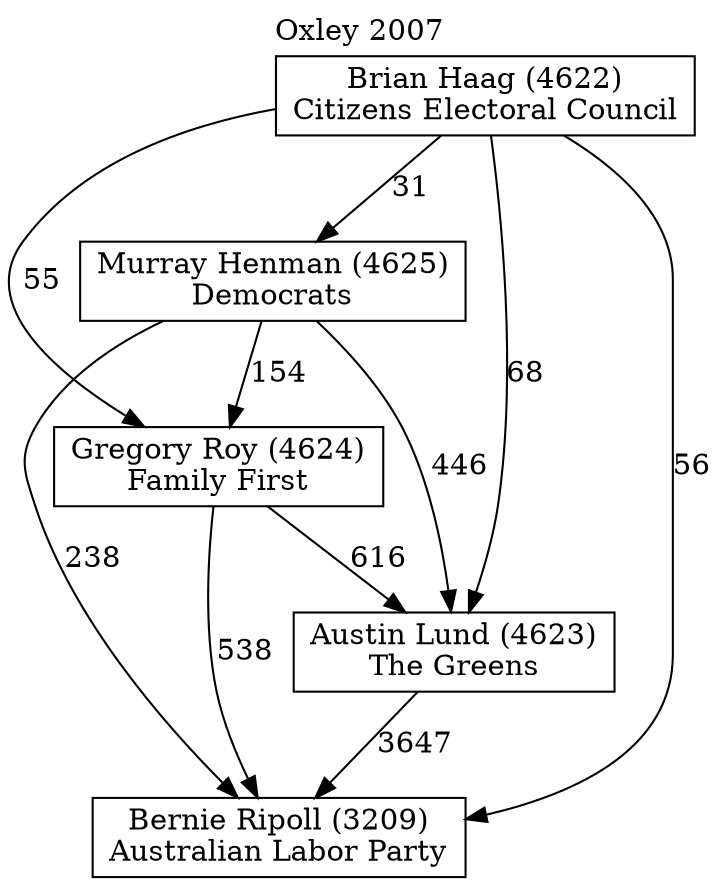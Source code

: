 // House preference flow
digraph "Bernie Ripoll (3209)_Oxley_2007" {
	graph [label="Oxley 2007" labelloc=t mclimit=10]
	node [shape=box]
	"Austin Lund (4623)" [label="Austin Lund (4623)
The Greens"]
	"Bernie Ripoll (3209)" [label="Bernie Ripoll (3209)
Australian Labor Party"]
	"Brian Haag (4622)" [label="Brian Haag (4622)
Citizens Electoral Council"]
	"Gregory Roy (4624)" [label="Gregory Roy (4624)
Family First"]
	"Murray Henman (4625)" [label="Murray Henman (4625)
Democrats"]
	"Austin Lund (4623)" -> "Bernie Ripoll (3209)" [label=3647]
	"Brian Haag (4622)" -> "Austin Lund (4623)" [label=68]
	"Brian Haag (4622)" -> "Bernie Ripoll (3209)" [label=56]
	"Brian Haag (4622)" -> "Gregory Roy (4624)" [label=55]
	"Brian Haag (4622)" -> "Murray Henman (4625)" [label=31]
	"Gregory Roy (4624)" -> "Austin Lund (4623)" [label=616]
	"Gregory Roy (4624)" -> "Bernie Ripoll (3209)" [label=538]
	"Murray Henman (4625)" -> "Austin Lund (4623)" [label=446]
	"Murray Henman (4625)" -> "Bernie Ripoll (3209)" [label=238]
	"Murray Henman (4625)" -> "Gregory Roy (4624)" [label=154]
}
